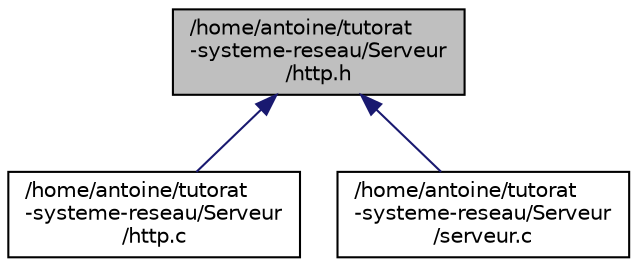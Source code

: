 digraph "/home/antoine/tutorat-systeme-reseau/Serveur/http.h"
{
  edge [fontname="Helvetica",fontsize="10",labelfontname="Helvetica",labelfontsize="10"];
  node [fontname="Helvetica",fontsize="10",shape=record];
  Node1 [label="/home/antoine/tutorat\l-systeme-reseau/Serveur\l/http.h",height=0.2,width=0.4,color="black", fillcolor="grey75", style="filled", fontcolor="black"];
  Node1 -> Node2 [dir="back",color="midnightblue",fontsize="10",style="solid",fontname="Helvetica"];
  Node2 [label="/home/antoine/tutorat\l-systeme-reseau/Serveur\l/http.c",height=0.2,width=0.4,color="black", fillcolor="white", style="filled",URL="$http_8c.html"];
  Node1 -> Node3 [dir="back",color="midnightblue",fontsize="10",style="solid",fontname="Helvetica"];
  Node3 [label="/home/antoine/tutorat\l-systeme-reseau/Serveur\l/serveur.c",height=0.2,width=0.4,color="black", fillcolor="white", style="filled",URL="$serveur_8c.html"];
}
